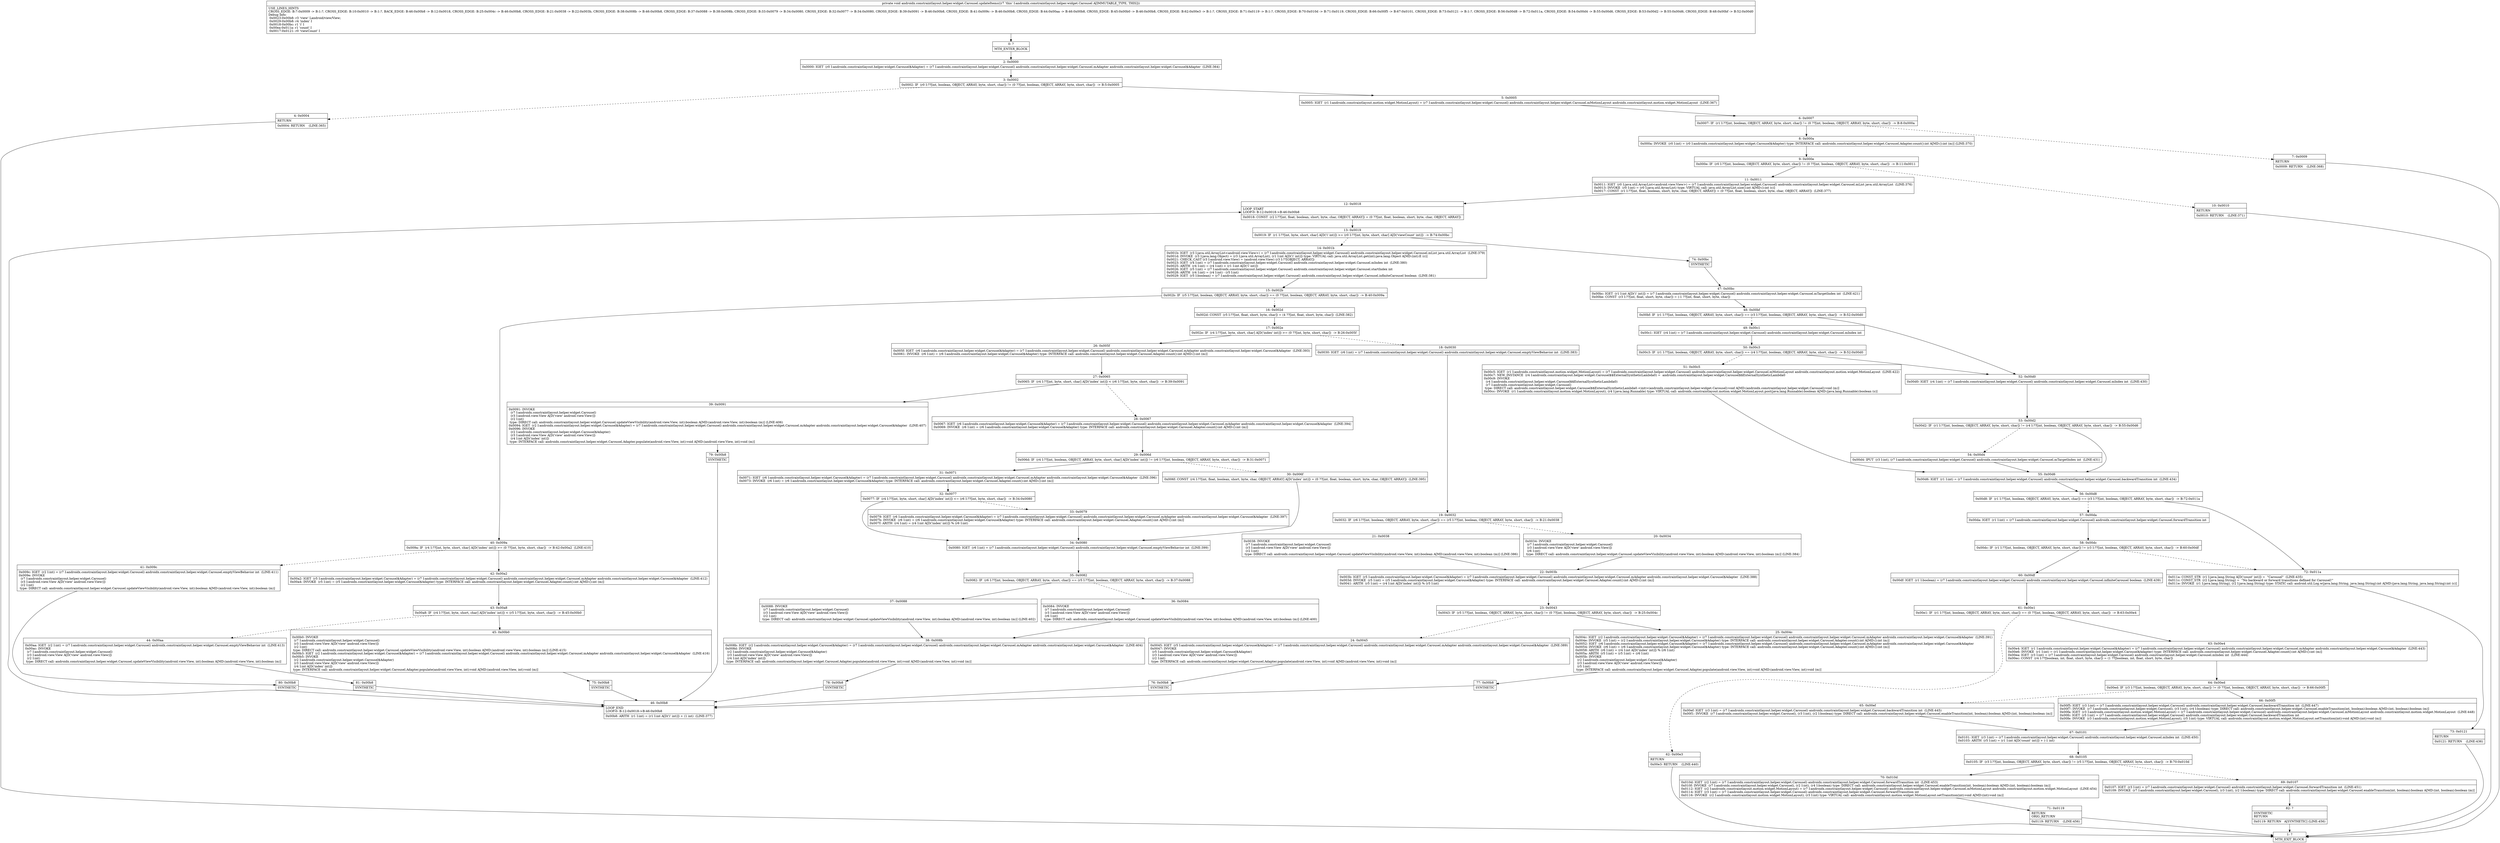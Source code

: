 digraph "CFG forandroidx.constraintlayout.helper.widget.Carousel.updateItems()V" {
Node_0 [shape=record,label="{0\:\ ?|MTH_ENTER_BLOCK\l}"];
Node_2 [shape=record,label="{2\:\ 0x0000|0x0000: IGET  (r0 I:androidx.constraintlayout.helper.widget.Carousel$Adapter) = (r7 I:androidx.constraintlayout.helper.widget.Carousel) androidx.constraintlayout.helper.widget.Carousel.mAdapter androidx.constraintlayout.helper.widget.Carousel$Adapter  (LINE:364)\l}"];
Node_3 [shape=record,label="{3\:\ 0x0002|0x0002: IF  (r0 I:??[int, boolean, OBJECT, ARRAY, byte, short, char]) != (0 ??[int, boolean, OBJECT, ARRAY, byte, short, char])  \-\> B:5:0x0005 \l}"];
Node_4 [shape=record,label="{4\:\ 0x0004|RETURN\l|0x0004: RETURN    (LINE:365)\l}"];
Node_1 [shape=record,label="{1\:\ ?|MTH_EXIT_BLOCK\l}"];
Node_5 [shape=record,label="{5\:\ 0x0005|0x0005: IGET  (r1 I:androidx.constraintlayout.motion.widget.MotionLayout) = (r7 I:androidx.constraintlayout.helper.widget.Carousel) androidx.constraintlayout.helper.widget.Carousel.mMotionLayout androidx.constraintlayout.motion.widget.MotionLayout  (LINE:367)\l}"];
Node_6 [shape=record,label="{6\:\ 0x0007|0x0007: IF  (r1 I:??[int, boolean, OBJECT, ARRAY, byte, short, char]) != (0 ??[int, boolean, OBJECT, ARRAY, byte, short, char])  \-\> B:8:0x000a \l}"];
Node_7 [shape=record,label="{7\:\ 0x0009|RETURN\l|0x0009: RETURN    (LINE:368)\l}"];
Node_8 [shape=record,label="{8\:\ 0x000a|0x000a: INVOKE  (r0 I:int) = (r0 I:androidx.constraintlayout.helper.widget.Carousel$Adapter) type: INTERFACE call: androidx.constraintlayout.helper.widget.Carousel.Adapter.count():int A[MD:():int (m)] (LINE:370)\l}"];
Node_9 [shape=record,label="{9\:\ 0x000e|0x000e: IF  (r0 I:??[int, boolean, OBJECT, ARRAY, byte, short, char]) != (0 ??[int, boolean, OBJECT, ARRAY, byte, short, char])  \-\> B:11:0x0011 \l}"];
Node_10 [shape=record,label="{10\:\ 0x0010|RETURN\l|0x0010: RETURN    (LINE:371)\l}"];
Node_11 [shape=record,label="{11\:\ 0x0011|0x0011: IGET  (r0 I:java.util.ArrayList\<android.view.View\>) = (r7 I:androidx.constraintlayout.helper.widget.Carousel) androidx.constraintlayout.helper.widget.Carousel.mList java.util.ArrayList  (LINE:376)\l0x0013: INVOKE  (r0 I:int) = (r0 I:java.util.ArrayList) type: VIRTUAL call: java.util.ArrayList.size():int A[MD:():int (c)]\l0x0017: CONST  (r1 I:??[int, float, boolean, short, byte, char, OBJECT, ARRAY]) = (0 ??[int, float, boolean, short, byte, char, OBJECT, ARRAY])  (LINE:377)\l}"];
Node_12 [shape=record,label="{12\:\ 0x0018|LOOP_START\lLOOP:0: B:12:0x0018\-\>B:46:0x00b8\l|0x0018: CONST  (r2 I:??[int, float, boolean, short, byte, char, OBJECT, ARRAY]) = (0 ??[int, float, boolean, short, byte, char, OBJECT, ARRAY]) \l}"];
Node_13 [shape=record,label="{13\:\ 0x0019|0x0019: IF  (r1 I:??[int, byte, short, char] A[D('i' int)]) \>= (r0 I:??[int, byte, short, char] A[D('viewCount' int)])  \-\> B:74:0x00bc \l}"];
Node_14 [shape=record,label="{14\:\ 0x001b|0x001b: IGET  (r3 I:java.util.ArrayList\<android.view.View\>) = (r7 I:androidx.constraintlayout.helper.widget.Carousel) androidx.constraintlayout.helper.widget.Carousel.mList java.util.ArrayList  (LINE:379)\l0x001d: INVOKE  (r3 I:java.lang.Object) = (r3 I:java.util.ArrayList), (r1 I:int A[D('i' int)]) type: VIRTUAL call: java.util.ArrayList.get(int):java.lang.Object A[MD:(int):E (c)]\l0x0021: CHECK_CAST (r3 I:android.view.View) = (android.view.View) (r3 I:??[OBJECT, ARRAY]) \l0x0023: IGET  (r4 I:int) = (r7 I:androidx.constraintlayout.helper.widget.Carousel) androidx.constraintlayout.helper.widget.Carousel.mIndex int  (LINE:380)\l0x0025: ARITH  (r4 I:int) = (r4 I:int) + (r1 I:int A[D('i' int)]) \l0x0026: IGET  (r5 I:int) = (r7 I:androidx.constraintlayout.helper.widget.Carousel) androidx.constraintlayout.helper.widget.Carousel.startIndex int \l0x0028: ARITH  (r4 I:int) = (r4 I:int) \- (r5 I:int) \l0x0029: IGET  (r5 I:boolean) = (r7 I:androidx.constraintlayout.helper.widget.Carousel) androidx.constraintlayout.helper.widget.Carousel.infiniteCarousel boolean  (LINE:381)\l}"];
Node_15 [shape=record,label="{15\:\ 0x002b|0x002b: IF  (r5 I:??[int, boolean, OBJECT, ARRAY, byte, short, char]) == (0 ??[int, boolean, OBJECT, ARRAY, byte, short, char])  \-\> B:40:0x009a \l}"];
Node_16 [shape=record,label="{16\:\ 0x002d|0x002d: CONST  (r5 I:??[int, float, short, byte, char]) = (4 ??[int, float, short, byte, char])  (LINE:382)\l}"];
Node_17 [shape=record,label="{17\:\ 0x002e|0x002e: IF  (r4 I:??[int, byte, short, char] A[D('index' int)]) \>= (0 ??[int, byte, short, char])  \-\> B:26:0x005f \l}"];
Node_18 [shape=record,label="{18\:\ 0x0030|0x0030: IGET  (r6 I:int) = (r7 I:androidx.constraintlayout.helper.widget.Carousel) androidx.constraintlayout.helper.widget.Carousel.emptyViewBehavior int  (LINE:383)\l}"];
Node_19 [shape=record,label="{19\:\ 0x0032|0x0032: IF  (r6 I:??[int, boolean, OBJECT, ARRAY, byte, short, char]) == (r5 I:??[int, boolean, OBJECT, ARRAY, byte, short, char])  \-\> B:21:0x0038 \l}"];
Node_20 [shape=record,label="{20\:\ 0x0034|0x0034: INVOKE  \l  (r7 I:androidx.constraintlayout.helper.widget.Carousel)\l  (r3 I:android.view.View A[D('view' android.view.View)])\l  (r6 I:int)\l type: DIRECT call: androidx.constraintlayout.helper.widget.Carousel.updateViewVisibility(android.view.View, int):boolean A[MD:(android.view.View, int):boolean (m)] (LINE:384)\l}"];
Node_22 [shape=record,label="{22\:\ 0x003b|0x003b: IGET  (r5 I:androidx.constraintlayout.helper.widget.Carousel$Adapter) = (r7 I:androidx.constraintlayout.helper.widget.Carousel) androidx.constraintlayout.helper.widget.Carousel.mAdapter androidx.constraintlayout.helper.widget.Carousel$Adapter  (LINE:388)\l0x003d: INVOKE  (r5 I:int) = (r5 I:androidx.constraintlayout.helper.widget.Carousel$Adapter) type: INTERFACE call: androidx.constraintlayout.helper.widget.Carousel.Adapter.count():int A[MD:():int (m)]\l0x0041: ARITH  (r5 I:int) = (r4 I:int A[D('index' int)]) % (r5 I:int) \l}"];
Node_23 [shape=record,label="{23\:\ 0x0043|0x0043: IF  (r5 I:??[int, boolean, OBJECT, ARRAY, byte, short, char]) != (0 ??[int, boolean, OBJECT, ARRAY, byte, short, char])  \-\> B:25:0x004c \l}"];
Node_24 [shape=record,label="{24\:\ 0x0045|0x0045: IGET  (r5 I:androidx.constraintlayout.helper.widget.Carousel$Adapter) = (r7 I:androidx.constraintlayout.helper.widget.Carousel) androidx.constraintlayout.helper.widget.Carousel.mAdapter androidx.constraintlayout.helper.widget.Carousel$Adapter  (LINE:389)\l0x0047: INVOKE  \l  (r5 I:androidx.constraintlayout.helper.widget.Carousel$Adapter)\l  (r3 I:android.view.View A[D('view' android.view.View)])\l  (r2 I:int)\l type: INTERFACE call: androidx.constraintlayout.helper.widget.Carousel.Adapter.populate(android.view.View, int):void A[MD:(android.view.View, int):void (m)]\l}"];
Node_76 [shape=record,label="{76\:\ 0x00b8|SYNTHETIC\l}"];
Node_46 [shape=record,label="{46\:\ 0x00b8|LOOP_END\lLOOP:0: B:12:0x0018\-\>B:46:0x00b8\l|0x00b8: ARITH  (r1 I:int) = (r1 I:int A[D('i' int)]) + (1 int)  (LINE:377)\l}"];
Node_25 [shape=record,label="{25\:\ 0x004c|0x004c: IGET  (r2 I:androidx.constraintlayout.helper.widget.Carousel$Adapter) = (r7 I:androidx.constraintlayout.helper.widget.Carousel) androidx.constraintlayout.helper.widget.Carousel.mAdapter androidx.constraintlayout.helper.widget.Carousel$Adapter  (LINE:391)\l0x004e: INVOKE  (r5 I:int) = (r2 I:androidx.constraintlayout.helper.widget.Carousel$Adapter) type: INTERFACE call: androidx.constraintlayout.helper.widget.Carousel.Adapter.count():int A[MD:():int (m)]\l0x0052: IGET  (r6 I:androidx.constraintlayout.helper.widget.Carousel$Adapter) = (r7 I:androidx.constraintlayout.helper.widget.Carousel) androidx.constraintlayout.helper.widget.Carousel.mAdapter androidx.constraintlayout.helper.widget.Carousel$Adapter \l0x0054: INVOKE  (r6 I:int) = (r6 I:androidx.constraintlayout.helper.widget.Carousel$Adapter) type: INTERFACE call: androidx.constraintlayout.helper.widget.Carousel.Adapter.count():int A[MD:():int (m)]\l0x0058: ARITH  (r6 I:int) = (r4 I:int A[D('index' int)]) % (r6 I:int) \l0x005a: ARITH  (r5 I:int) = (r5 I:int) + (r6 I:int) \l0x005b: INVOKE  \l  (r2 I:androidx.constraintlayout.helper.widget.Carousel$Adapter)\l  (r3 I:android.view.View A[D('view' android.view.View)])\l  (r5 I:int)\l type: INTERFACE call: androidx.constraintlayout.helper.widget.Carousel.Adapter.populate(android.view.View, int):void A[MD:(android.view.View, int):void (m)]\l}"];
Node_77 [shape=record,label="{77\:\ 0x00b8|SYNTHETIC\l}"];
Node_21 [shape=record,label="{21\:\ 0x0038|0x0038: INVOKE  \l  (r7 I:androidx.constraintlayout.helper.widget.Carousel)\l  (r3 I:android.view.View A[D('view' android.view.View)])\l  (r2 I:int)\l type: DIRECT call: androidx.constraintlayout.helper.widget.Carousel.updateViewVisibility(android.view.View, int):boolean A[MD:(android.view.View, int):boolean (m)] (LINE:386)\l}"];
Node_26 [shape=record,label="{26\:\ 0x005f|0x005f: IGET  (r6 I:androidx.constraintlayout.helper.widget.Carousel$Adapter) = (r7 I:androidx.constraintlayout.helper.widget.Carousel) androidx.constraintlayout.helper.widget.Carousel.mAdapter androidx.constraintlayout.helper.widget.Carousel$Adapter  (LINE:393)\l0x0061: INVOKE  (r6 I:int) = (r6 I:androidx.constraintlayout.helper.widget.Carousel$Adapter) type: INTERFACE call: androidx.constraintlayout.helper.widget.Carousel.Adapter.count():int A[MD:():int (m)]\l}"];
Node_27 [shape=record,label="{27\:\ 0x0065|0x0065: IF  (r4 I:??[int, byte, short, char] A[D('index' int)]) \< (r6 I:??[int, byte, short, char])  \-\> B:39:0x0091 \l}"];
Node_28 [shape=record,label="{28\:\ 0x0067|0x0067: IGET  (r6 I:androidx.constraintlayout.helper.widget.Carousel$Adapter) = (r7 I:androidx.constraintlayout.helper.widget.Carousel) androidx.constraintlayout.helper.widget.Carousel.mAdapter androidx.constraintlayout.helper.widget.Carousel$Adapter  (LINE:394)\l0x0069: INVOKE  (r6 I:int) = (r6 I:androidx.constraintlayout.helper.widget.Carousel$Adapter) type: INTERFACE call: androidx.constraintlayout.helper.widget.Carousel.Adapter.count():int A[MD:():int (m)]\l}"];
Node_29 [shape=record,label="{29\:\ 0x006d|0x006d: IF  (r4 I:??[int, boolean, OBJECT, ARRAY, byte, short, char] A[D('index' int)]) != (r6 I:??[int, boolean, OBJECT, ARRAY, byte, short, char])  \-\> B:31:0x0071 \l}"];
Node_30 [shape=record,label="{30\:\ 0x006f|0x006f: CONST  (r4 I:??[int, float, boolean, short, byte, char, OBJECT, ARRAY] A[D('index' int)]) = (0 ??[int, float, boolean, short, byte, char, OBJECT, ARRAY])  (LINE:395)\l}"];
Node_34 [shape=record,label="{34\:\ 0x0080|0x0080: IGET  (r6 I:int) = (r7 I:androidx.constraintlayout.helper.widget.Carousel) androidx.constraintlayout.helper.widget.Carousel.emptyViewBehavior int  (LINE:399)\l}"];
Node_35 [shape=record,label="{35\:\ 0x0082|0x0082: IF  (r6 I:??[int, boolean, OBJECT, ARRAY, byte, short, char]) == (r5 I:??[int, boolean, OBJECT, ARRAY, byte, short, char])  \-\> B:37:0x0088 \l}"];
Node_36 [shape=record,label="{36\:\ 0x0084|0x0084: INVOKE  \l  (r7 I:androidx.constraintlayout.helper.widget.Carousel)\l  (r3 I:android.view.View A[D('view' android.view.View)])\l  (r6 I:int)\l type: DIRECT call: androidx.constraintlayout.helper.widget.Carousel.updateViewVisibility(android.view.View, int):boolean A[MD:(android.view.View, int):boolean (m)] (LINE:400)\l}"];
Node_38 [shape=record,label="{38\:\ 0x008b|0x008b: IGET  (r2 I:androidx.constraintlayout.helper.widget.Carousel$Adapter) = (r7 I:androidx.constraintlayout.helper.widget.Carousel) androidx.constraintlayout.helper.widget.Carousel.mAdapter androidx.constraintlayout.helper.widget.Carousel$Adapter  (LINE:404)\l0x008d: INVOKE  \l  (r2 I:androidx.constraintlayout.helper.widget.Carousel$Adapter)\l  (r3 I:android.view.View A[D('view' android.view.View)])\l  (r4 I:int A[D('index' int)])\l type: INTERFACE call: androidx.constraintlayout.helper.widget.Carousel.Adapter.populate(android.view.View, int):void A[MD:(android.view.View, int):void (m)]\l}"];
Node_78 [shape=record,label="{78\:\ 0x00b8|SYNTHETIC\l}"];
Node_37 [shape=record,label="{37\:\ 0x0088|0x0088: INVOKE  \l  (r7 I:androidx.constraintlayout.helper.widget.Carousel)\l  (r3 I:android.view.View A[D('view' android.view.View)])\l  (r2 I:int)\l type: DIRECT call: androidx.constraintlayout.helper.widget.Carousel.updateViewVisibility(android.view.View, int):boolean A[MD:(android.view.View, int):boolean (m)] (LINE:402)\l}"];
Node_31 [shape=record,label="{31\:\ 0x0071|0x0071: IGET  (r6 I:androidx.constraintlayout.helper.widget.Carousel$Adapter) = (r7 I:androidx.constraintlayout.helper.widget.Carousel) androidx.constraintlayout.helper.widget.Carousel.mAdapter androidx.constraintlayout.helper.widget.Carousel$Adapter  (LINE:396)\l0x0073: INVOKE  (r6 I:int) = (r6 I:androidx.constraintlayout.helper.widget.Carousel$Adapter) type: INTERFACE call: androidx.constraintlayout.helper.widget.Carousel.Adapter.count():int A[MD:():int (m)]\l}"];
Node_32 [shape=record,label="{32\:\ 0x0077|0x0077: IF  (r4 I:??[int, byte, short, char] A[D('index' int)]) \<= (r6 I:??[int, byte, short, char])  \-\> B:34:0x0080 \l}"];
Node_33 [shape=record,label="{33\:\ 0x0079|0x0079: IGET  (r6 I:androidx.constraintlayout.helper.widget.Carousel$Adapter) = (r7 I:androidx.constraintlayout.helper.widget.Carousel) androidx.constraintlayout.helper.widget.Carousel.mAdapter androidx.constraintlayout.helper.widget.Carousel$Adapter  (LINE:397)\l0x007b: INVOKE  (r6 I:int) = (r6 I:androidx.constraintlayout.helper.widget.Carousel$Adapter) type: INTERFACE call: androidx.constraintlayout.helper.widget.Carousel.Adapter.count():int A[MD:():int (m)]\l0x007f: ARITH  (r4 I:int) = (r4 I:int A[D('index' int)]) % (r6 I:int) \l}"];
Node_39 [shape=record,label="{39\:\ 0x0091|0x0091: INVOKE  \l  (r7 I:androidx.constraintlayout.helper.widget.Carousel)\l  (r3 I:android.view.View A[D('view' android.view.View)])\l  (r2 I:int)\l type: DIRECT call: androidx.constraintlayout.helper.widget.Carousel.updateViewVisibility(android.view.View, int):boolean A[MD:(android.view.View, int):boolean (m)] (LINE:406)\l0x0094: IGET  (r2 I:androidx.constraintlayout.helper.widget.Carousel$Adapter) = (r7 I:androidx.constraintlayout.helper.widget.Carousel) androidx.constraintlayout.helper.widget.Carousel.mAdapter androidx.constraintlayout.helper.widget.Carousel$Adapter  (LINE:407)\l0x0096: INVOKE  \l  (r2 I:androidx.constraintlayout.helper.widget.Carousel$Adapter)\l  (r3 I:android.view.View A[D('view' android.view.View)])\l  (r4 I:int A[D('index' int)])\l type: INTERFACE call: androidx.constraintlayout.helper.widget.Carousel.Adapter.populate(android.view.View, int):void A[MD:(android.view.View, int):void (m)]\l}"];
Node_79 [shape=record,label="{79\:\ 0x00b8|SYNTHETIC\l}"];
Node_40 [shape=record,label="{40\:\ 0x009a|0x009a: IF  (r4 I:??[int, byte, short, char] A[D('index' int)]) \>= (0 ??[int, byte, short, char])  \-\> B:42:0x00a2  (LINE:410)\l}"];
Node_41 [shape=record,label="{41\:\ 0x009c|0x009c: IGET  (r2 I:int) = (r7 I:androidx.constraintlayout.helper.widget.Carousel) androidx.constraintlayout.helper.widget.Carousel.emptyViewBehavior int  (LINE:411)\l0x009e: INVOKE  \l  (r7 I:androidx.constraintlayout.helper.widget.Carousel)\l  (r3 I:android.view.View A[D('view' android.view.View)])\l  (r2 I:int)\l type: DIRECT call: androidx.constraintlayout.helper.widget.Carousel.updateViewVisibility(android.view.View, int):boolean A[MD:(android.view.View, int):boolean (m)]\l}"];
Node_80 [shape=record,label="{80\:\ 0x00b8|SYNTHETIC\l}"];
Node_42 [shape=record,label="{42\:\ 0x00a2|0x00a2: IGET  (r5 I:androidx.constraintlayout.helper.widget.Carousel$Adapter) = (r7 I:androidx.constraintlayout.helper.widget.Carousel) androidx.constraintlayout.helper.widget.Carousel.mAdapter androidx.constraintlayout.helper.widget.Carousel$Adapter  (LINE:412)\l0x00a4: INVOKE  (r5 I:int) = (r5 I:androidx.constraintlayout.helper.widget.Carousel$Adapter) type: INTERFACE call: androidx.constraintlayout.helper.widget.Carousel.Adapter.count():int A[MD:():int (m)]\l}"];
Node_43 [shape=record,label="{43\:\ 0x00a8|0x00a8: IF  (r4 I:??[int, byte, short, char] A[D('index' int)]) \< (r5 I:??[int, byte, short, char])  \-\> B:45:0x00b0 \l}"];
Node_44 [shape=record,label="{44\:\ 0x00aa|0x00aa: IGET  (r2 I:int) = (r7 I:androidx.constraintlayout.helper.widget.Carousel) androidx.constraintlayout.helper.widget.Carousel.emptyViewBehavior int  (LINE:413)\l0x00ac: INVOKE  \l  (r7 I:androidx.constraintlayout.helper.widget.Carousel)\l  (r3 I:android.view.View A[D('view' android.view.View)])\l  (r2 I:int)\l type: DIRECT call: androidx.constraintlayout.helper.widget.Carousel.updateViewVisibility(android.view.View, int):boolean A[MD:(android.view.View, int):boolean (m)]\l}"];
Node_81 [shape=record,label="{81\:\ 0x00b8|SYNTHETIC\l}"];
Node_45 [shape=record,label="{45\:\ 0x00b0|0x00b0: INVOKE  \l  (r7 I:androidx.constraintlayout.helper.widget.Carousel)\l  (r3 I:android.view.View A[D('view' android.view.View)])\l  (r2 I:int)\l type: DIRECT call: androidx.constraintlayout.helper.widget.Carousel.updateViewVisibility(android.view.View, int):boolean A[MD:(android.view.View, int):boolean (m)] (LINE:415)\l0x00b3: IGET  (r2 I:androidx.constraintlayout.helper.widget.Carousel$Adapter) = (r7 I:androidx.constraintlayout.helper.widget.Carousel) androidx.constraintlayout.helper.widget.Carousel.mAdapter androidx.constraintlayout.helper.widget.Carousel$Adapter  (LINE:416)\l0x00b5: INVOKE  \l  (r2 I:androidx.constraintlayout.helper.widget.Carousel$Adapter)\l  (r3 I:android.view.View A[D('view' android.view.View)])\l  (r4 I:int A[D('index' int)])\l type: INTERFACE call: androidx.constraintlayout.helper.widget.Carousel.Adapter.populate(android.view.View, int):void A[MD:(android.view.View, int):void (m)]\l}"];
Node_75 [shape=record,label="{75\:\ 0x00b8|SYNTHETIC\l}"];
Node_74 [shape=record,label="{74\:\ 0x00bc|SYNTHETIC\l}"];
Node_47 [shape=record,label="{47\:\ 0x00bc|0x00bc: IGET  (r1 I:int A[D('i' int)]) = (r7 I:androidx.constraintlayout.helper.widget.Carousel) androidx.constraintlayout.helper.widget.Carousel.mTargetIndex int  (LINE:421)\l0x00be: CONST  (r3 I:??[int, float, short, byte, char]) = (\-1 ??[int, float, short, byte, char]) \l}"];
Node_48 [shape=record,label="{48\:\ 0x00bf|0x00bf: IF  (r1 I:??[int, boolean, OBJECT, ARRAY, byte, short, char]) == (r3 I:??[int, boolean, OBJECT, ARRAY, byte, short, char])  \-\> B:52:0x00d0 \l}"];
Node_49 [shape=record,label="{49\:\ 0x00c1|0x00c1: IGET  (r4 I:int) = (r7 I:androidx.constraintlayout.helper.widget.Carousel) androidx.constraintlayout.helper.widget.Carousel.mIndex int \l}"];
Node_50 [shape=record,label="{50\:\ 0x00c3|0x00c3: IF  (r1 I:??[int, boolean, OBJECT, ARRAY, byte, short, char]) == (r4 I:??[int, boolean, OBJECT, ARRAY, byte, short, char])  \-\> B:52:0x00d0 \l}"];
Node_51 [shape=record,label="{51\:\ 0x00c5|0x00c5: IGET  (r1 I:androidx.constraintlayout.motion.widget.MotionLayout) = (r7 I:androidx.constraintlayout.helper.widget.Carousel) androidx.constraintlayout.helper.widget.Carousel.mMotionLayout androidx.constraintlayout.motion.widget.MotionLayout  (LINE:422)\l0x00c7: NEW_INSTANCE  (r4 I:androidx.constraintlayout.helper.widget.Carousel$$ExternalSyntheticLambda0) =  androidx.constraintlayout.helper.widget.Carousel$$ExternalSyntheticLambda0 \l0x00c9: INVOKE  \l  (r4 I:androidx.constraintlayout.helper.widget.Carousel$$ExternalSyntheticLambda0)\l  (r7 I:androidx.constraintlayout.helper.widget.Carousel)\l type: DIRECT call: androidx.constraintlayout.helper.widget.Carousel$$ExternalSyntheticLambda0.\<init\>(androidx.constraintlayout.helper.widget.Carousel):void A[MD:(androidx.constraintlayout.helper.widget.Carousel):void (m)]\l0x00cc: INVOKE  (r1 I:androidx.constraintlayout.motion.widget.MotionLayout), (r4 I:java.lang.Runnable) type: VIRTUAL call: androidx.constraintlayout.motion.widget.MotionLayout.post(java.lang.Runnable):boolean A[MD:(java.lang.Runnable):boolean (s)]\l}"];
Node_55 [shape=record,label="{55\:\ 0x00d6|0x00d6: IGET  (r1 I:int) = (r7 I:androidx.constraintlayout.helper.widget.Carousel) androidx.constraintlayout.helper.widget.Carousel.backwardTransition int  (LINE:434)\l}"];
Node_56 [shape=record,label="{56\:\ 0x00d8|0x00d8: IF  (r1 I:??[int, boolean, OBJECT, ARRAY, byte, short, char]) == (r3 I:??[int, boolean, OBJECT, ARRAY, byte, short, char])  \-\> B:72:0x011a \l}"];
Node_57 [shape=record,label="{57\:\ 0x00da|0x00da: IGET  (r1 I:int) = (r7 I:androidx.constraintlayout.helper.widget.Carousel) androidx.constraintlayout.helper.widget.Carousel.forwardTransition int \l}"];
Node_58 [shape=record,label="{58\:\ 0x00dc|0x00dc: IF  (r1 I:??[int, boolean, OBJECT, ARRAY, byte, short, char]) != (r3 I:??[int, boolean, OBJECT, ARRAY, byte, short, char])  \-\> B:60:0x00df \l}"];
Node_60 [shape=record,label="{60\:\ 0x00df|0x00df: IGET  (r1 I:boolean) = (r7 I:androidx.constraintlayout.helper.widget.Carousel) androidx.constraintlayout.helper.widget.Carousel.infiniteCarousel boolean  (LINE:439)\l}"];
Node_61 [shape=record,label="{61\:\ 0x00e1|0x00e1: IF  (r1 I:??[int, boolean, OBJECT, ARRAY, byte, short, char]) == (0 ??[int, boolean, OBJECT, ARRAY, byte, short, char])  \-\> B:63:0x00e4 \l}"];
Node_62 [shape=record,label="{62\:\ 0x00e3|RETURN\l|0x00e3: RETURN    (LINE:440)\l}"];
Node_63 [shape=record,label="{63\:\ 0x00e4|0x00e4: IGET  (r1 I:androidx.constraintlayout.helper.widget.Carousel$Adapter) = (r7 I:androidx.constraintlayout.helper.widget.Carousel) androidx.constraintlayout.helper.widget.Carousel.mAdapter androidx.constraintlayout.helper.widget.Carousel$Adapter  (LINE:443)\l0x00e6: INVOKE  (r1 I:int) = (r1 I:androidx.constraintlayout.helper.widget.Carousel$Adapter) type: INTERFACE call: androidx.constraintlayout.helper.widget.Carousel.Adapter.count():int A[MD:():int (m)]\l0x00ea: IGET  (r3 I:int) = (r7 I:androidx.constraintlayout.helper.widget.Carousel) androidx.constraintlayout.helper.widget.Carousel.mIndex int  (LINE:444)\l0x00ec: CONST  (r4 I:??[boolean, int, float, short, byte, char]) = (1 ??[boolean, int, float, short, byte, char]) \l}"];
Node_64 [shape=record,label="{64\:\ 0x00ed|0x00ed: IF  (r3 I:??[int, boolean, OBJECT, ARRAY, byte, short, char]) != (0 ??[int, boolean, OBJECT, ARRAY, byte, short, char])  \-\> B:66:0x00f5 \l}"];
Node_65 [shape=record,label="{65\:\ 0x00ef|0x00ef: IGET  (r3 I:int) = (r7 I:androidx.constraintlayout.helper.widget.Carousel) androidx.constraintlayout.helper.widget.Carousel.backwardTransition int  (LINE:445)\l0x00f1: INVOKE  (r7 I:androidx.constraintlayout.helper.widget.Carousel), (r3 I:int), (r2 I:boolean) type: DIRECT call: androidx.constraintlayout.helper.widget.Carousel.enableTransition(int, boolean):boolean A[MD:(int, boolean):boolean (m)]\l}"];
Node_67 [shape=record,label="{67\:\ 0x0101|0x0101: IGET  (r3 I:int) = (r7 I:androidx.constraintlayout.helper.widget.Carousel) androidx.constraintlayout.helper.widget.Carousel.mIndex int  (LINE:450)\l0x0103: ARITH  (r5 I:int) = (r1 I:int A[D('count' int)]) + (\-1 int) \l}"];
Node_68 [shape=record,label="{68\:\ 0x0105|0x0105: IF  (r3 I:??[int, boolean, OBJECT, ARRAY, byte, short, char]) != (r5 I:??[int, boolean, OBJECT, ARRAY, byte, short, char])  \-\> B:70:0x010d \l}"];
Node_69 [shape=record,label="{69\:\ 0x0107|0x0107: IGET  (r3 I:int) = (r7 I:androidx.constraintlayout.helper.widget.Carousel) androidx.constraintlayout.helper.widget.Carousel.forwardTransition int  (LINE:451)\l0x0109: INVOKE  (r7 I:androidx.constraintlayout.helper.widget.Carousel), (r3 I:int), (r2 I:boolean) type: DIRECT call: androidx.constraintlayout.helper.widget.Carousel.enableTransition(int, boolean):boolean A[MD:(int, boolean):boolean (m)]\l}"];
Node_82 [shape=record,label="{82\:\ ?|SYNTHETIC\lRETURN\l|0x0119: RETURN   A[SYNTHETIC] (LINE:456)\l}"];
Node_70 [shape=record,label="{70\:\ 0x010d|0x010d: IGET  (r2 I:int) = (r7 I:androidx.constraintlayout.helper.widget.Carousel) androidx.constraintlayout.helper.widget.Carousel.forwardTransition int  (LINE:453)\l0x010f: INVOKE  (r7 I:androidx.constraintlayout.helper.widget.Carousel), (r2 I:int), (r4 I:boolean) type: DIRECT call: androidx.constraintlayout.helper.widget.Carousel.enableTransition(int, boolean):boolean A[MD:(int, boolean):boolean (m)]\l0x0112: IGET  (r2 I:androidx.constraintlayout.motion.widget.MotionLayout) = (r7 I:androidx.constraintlayout.helper.widget.Carousel) androidx.constraintlayout.helper.widget.Carousel.mMotionLayout androidx.constraintlayout.motion.widget.MotionLayout  (LINE:454)\l0x0114: IGET  (r3 I:int) = (r7 I:androidx.constraintlayout.helper.widget.Carousel) androidx.constraintlayout.helper.widget.Carousel.forwardTransition int \l0x0116: INVOKE  (r2 I:androidx.constraintlayout.motion.widget.MotionLayout), (r3 I:int) type: VIRTUAL call: androidx.constraintlayout.motion.widget.MotionLayout.setTransition(int):void A[MD:(int):void (m)]\l}"];
Node_71 [shape=record,label="{71\:\ 0x0119|RETURN\lORIG_RETURN\l|0x0119: RETURN    (LINE:456)\l}"];
Node_66 [shape=record,label="{66\:\ 0x00f5|0x00f5: IGET  (r3 I:int) = (r7 I:androidx.constraintlayout.helper.widget.Carousel) androidx.constraintlayout.helper.widget.Carousel.backwardTransition int  (LINE:447)\l0x00f7: INVOKE  (r7 I:androidx.constraintlayout.helper.widget.Carousel), (r3 I:int), (r4 I:boolean) type: DIRECT call: androidx.constraintlayout.helper.widget.Carousel.enableTransition(int, boolean):boolean A[MD:(int, boolean):boolean (m)]\l0x00fa: IGET  (r3 I:androidx.constraintlayout.motion.widget.MotionLayout) = (r7 I:androidx.constraintlayout.helper.widget.Carousel) androidx.constraintlayout.helper.widget.Carousel.mMotionLayout androidx.constraintlayout.motion.widget.MotionLayout  (LINE:448)\l0x00fc: IGET  (r5 I:int) = (r7 I:androidx.constraintlayout.helper.widget.Carousel) androidx.constraintlayout.helper.widget.Carousel.backwardTransition int \l0x00fe: INVOKE  (r3 I:androidx.constraintlayout.motion.widget.MotionLayout), (r5 I:int) type: VIRTUAL call: androidx.constraintlayout.motion.widget.MotionLayout.setTransition(int):void A[MD:(int):void (m)]\l}"];
Node_72 [shape=record,label="{72\:\ 0x011a|0x011a: CONST_STR  (r1 I:java.lang.String A[D('count' int)]) =  \"Carousel\"  (LINE:435)\l0x011c: CONST_STR  (r2 I:java.lang.String) =  \"No backward or forward transitions defined for Carousel!\" \l0x011e: INVOKE  (r1 I:java.lang.String), (r2 I:java.lang.String) type: STATIC call: android.util.Log.w(java.lang.String, java.lang.String):int A[MD:(java.lang.String, java.lang.String):int (c)]\l}"];
Node_73 [shape=record,label="{73\:\ 0x0121|RETURN\l|0x0121: RETURN    (LINE:436)\l}"];
Node_52 [shape=record,label="{52\:\ 0x00d0|0x00d0: IGET  (r4 I:int) = (r7 I:androidx.constraintlayout.helper.widget.Carousel) androidx.constraintlayout.helper.widget.Carousel.mIndex int  (LINE:430)\l}"];
Node_53 [shape=record,label="{53\:\ 0x00d2|0x00d2: IF  (r1 I:??[int, boolean, OBJECT, ARRAY, byte, short, char]) != (r4 I:??[int, boolean, OBJECT, ARRAY, byte, short, char])  \-\> B:55:0x00d6 \l}"];
Node_54 [shape=record,label="{54\:\ 0x00d4|0x00d4: IPUT  (r3 I:int), (r7 I:androidx.constraintlayout.helper.widget.Carousel) androidx.constraintlayout.helper.widget.Carousel.mTargetIndex int  (LINE:431)\l}"];
MethodNode[shape=record,label="{private void androidx.constraintlayout.helper.widget.Carousel.updateItems((r7 'this' I:androidx.constraintlayout.helper.widget.Carousel A[IMMUTABLE_TYPE, THIS]))  | USE_LINES_HINTS\lCROSS_EDGE: B:7:0x0009 \-\> B:1:?, CROSS_EDGE: B:10:0x0010 \-\> B:1:?, BACK_EDGE: B:46:0x00b8 \-\> B:12:0x0018, CROSS_EDGE: B:25:0x004c \-\> B:46:0x00b8, CROSS_EDGE: B:21:0x0038 \-\> B:22:0x003b, CROSS_EDGE: B:38:0x008b \-\> B:46:0x00b8, CROSS_EDGE: B:37:0x0088 \-\> B:38:0x008b, CROSS_EDGE: B:33:0x0079 \-\> B:34:0x0080, CROSS_EDGE: B:32:0x0077 \-\> B:34:0x0080, CROSS_EDGE: B:39:0x0091 \-\> B:46:0x00b8, CROSS_EDGE: B:41:0x009c \-\> B:46:0x00b8, CROSS_EDGE: B:44:0x00aa \-\> B:46:0x00b8, CROSS_EDGE: B:45:0x00b0 \-\> B:46:0x00b8, CROSS_EDGE: B:62:0x00e3 \-\> B:1:?, CROSS_EDGE: B:71:0x0119 \-\> B:1:?, CROSS_EDGE: B:70:0x010d \-\> B:71:0x0119, CROSS_EDGE: B:66:0x00f5 \-\> B:67:0x0101, CROSS_EDGE: B:73:0x0121 \-\> B:1:?, CROSS_EDGE: B:56:0x00d8 \-\> B:72:0x011a, CROSS_EDGE: B:54:0x00d4 \-\> B:55:0x00d6, CROSS_EDGE: B:53:0x00d2 \-\> B:55:0x00d6, CROSS_EDGE: B:48:0x00bf \-\> B:52:0x00d0\lDebug Info:\l  0x0023\-0x00b8: r3 'view' Landroid\/view\/View;\l  0x0029\-0x00b8: r4 'index' I\l  0x0018\-0x00bc: r1 'i' I\l  0x00ea\-0x011a: r1 'count' I\l  0x0017\-0x0121: r0 'viewCount' I\l}"];
MethodNode -> Node_0;Node_0 -> Node_2;
Node_2 -> Node_3;
Node_3 -> Node_4[style=dashed];
Node_3 -> Node_5;
Node_4 -> Node_1;
Node_5 -> Node_6;
Node_6 -> Node_7[style=dashed];
Node_6 -> Node_8;
Node_7 -> Node_1;
Node_8 -> Node_9;
Node_9 -> Node_10[style=dashed];
Node_9 -> Node_11;
Node_10 -> Node_1;
Node_11 -> Node_12;
Node_12 -> Node_13;
Node_13 -> Node_14[style=dashed];
Node_13 -> Node_74;
Node_14 -> Node_15;
Node_15 -> Node_16[style=dashed];
Node_15 -> Node_40;
Node_16 -> Node_17;
Node_17 -> Node_18[style=dashed];
Node_17 -> Node_26;
Node_18 -> Node_19;
Node_19 -> Node_20[style=dashed];
Node_19 -> Node_21;
Node_20 -> Node_22;
Node_22 -> Node_23;
Node_23 -> Node_24[style=dashed];
Node_23 -> Node_25;
Node_24 -> Node_76;
Node_76 -> Node_46;
Node_46 -> Node_12;
Node_25 -> Node_77;
Node_77 -> Node_46;
Node_21 -> Node_22;
Node_26 -> Node_27;
Node_27 -> Node_28[style=dashed];
Node_27 -> Node_39;
Node_28 -> Node_29;
Node_29 -> Node_30[style=dashed];
Node_29 -> Node_31;
Node_30 -> Node_34;
Node_34 -> Node_35;
Node_35 -> Node_36[style=dashed];
Node_35 -> Node_37;
Node_36 -> Node_38;
Node_38 -> Node_78;
Node_78 -> Node_46;
Node_37 -> Node_38;
Node_31 -> Node_32;
Node_32 -> Node_33[style=dashed];
Node_32 -> Node_34;
Node_33 -> Node_34;
Node_39 -> Node_79;
Node_79 -> Node_46;
Node_40 -> Node_41[style=dashed];
Node_40 -> Node_42;
Node_41 -> Node_80;
Node_80 -> Node_46;
Node_42 -> Node_43;
Node_43 -> Node_44[style=dashed];
Node_43 -> Node_45;
Node_44 -> Node_81;
Node_81 -> Node_46;
Node_45 -> Node_75;
Node_75 -> Node_46;
Node_74 -> Node_47;
Node_47 -> Node_48;
Node_48 -> Node_49[style=dashed];
Node_48 -> Node_52;
Node_49 -> Node_50;
Node_50 -> Node_51[style=dashed];
Node_50 -> Node_52;
Node_51 -> Node_55;
Node_55 -> Node_56;
Node_56 -> Node_57[style=dashed];
Node_56 -> Node_72;
Node_57 -> Node_58;
Node_58 -> Node_60;
Node_58 -> Node_72[style=dashed];
Node_60 -> Node_61;
Node_61 -> Node_62[style=dashed];
Node_61 -> Node_63;
Node_62 -> Node_1;
Node_63 -> Node_64;
Node_64 -> Node_65[style=dashed];
Node_64 -> Node_66;
Node_65 -> Node_67;
Node_67 -> Node_68;
Node_68 -> Node_69[style=dashed];
Node_68 -> Node_70;
Node_69 -> Node_82;
Node_82 -> Node_1;
Node_70 -> Node_71;
Node_71 -> Node_1;
Node_66 -> Node_67;
Node_72 -> Node_73;
Node_73 -> Node_1;
Node_52 -> Node_53;
Node_53 -> Node_54[style=dashed];
Node_53 -> Node_55;
Node_54 -> Node_55;
}

